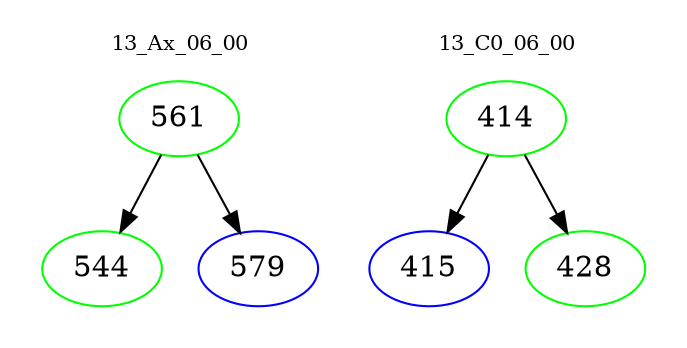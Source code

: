 digraph{
subgraph cluster_0 {
color = white
label = "13_Ax_06_00";
fontsize=10;
T0_561 [label="561", color="green"]
T0_561 -> T0_544 [color="black"]
T0_544 [label="544", color="green"]
T0_561 -> T0_579 [color="black"]
T0_579 [label="579", color="blue"]
}
subgraph cluster_1 {
color = white
label = "13_C0_06_00";
fontsize=10;
T1_414 [label="414", color="green"]
T1_414 -> T1_415 [color="black"]
T1_415 [label="415", color="blue"]
T1_414 -> T1_428 [color="black"]
T1_428 [label="428", color="green"]
}
}

